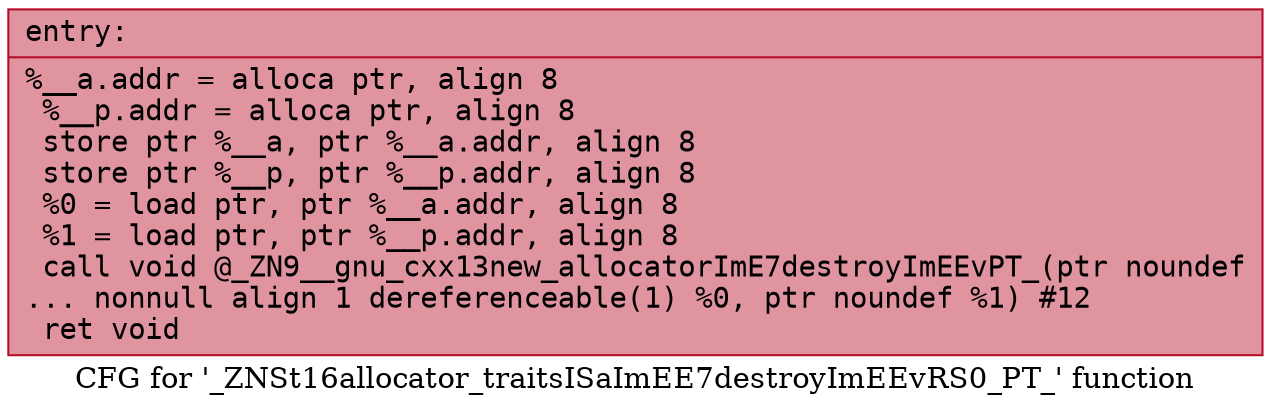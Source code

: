 digraph "CFG for '_ZNSt16allocator_traitsISaImEE7destroyImEEvRS0_PT_' function" {
	label="CFG for '_ZNSt16allocator_traitsISaImEE7destroyImEEvRS0_PT_' function";

	Node0x560dca056110 [shape=record,color="#b70d28ff", style=filled, fillcolor="#b70d2870" fontname="Courier",label="{entry:\l|  %__a.addr = alloca ptr, align 8\l  %__p.addr = alloca ptr, align 8\l  store ptr %__a, ptr %__a.addr, align 8\l  store ptr %__p, ptr %__p.addr, align 8\l  %0 = load ptr, ptr %__a.addr, align 8\l  %1 = load ptr, ptr %__p.addr, align 8\l  call void @_ZN9__gnu_cxx13new_allocatorImE7destroyImEEvPT_(ptr noundef\l... nonnull align 1 dereferenceable(1) %0, ptr noundef %1) #12\l  ret void\l}"];
}
